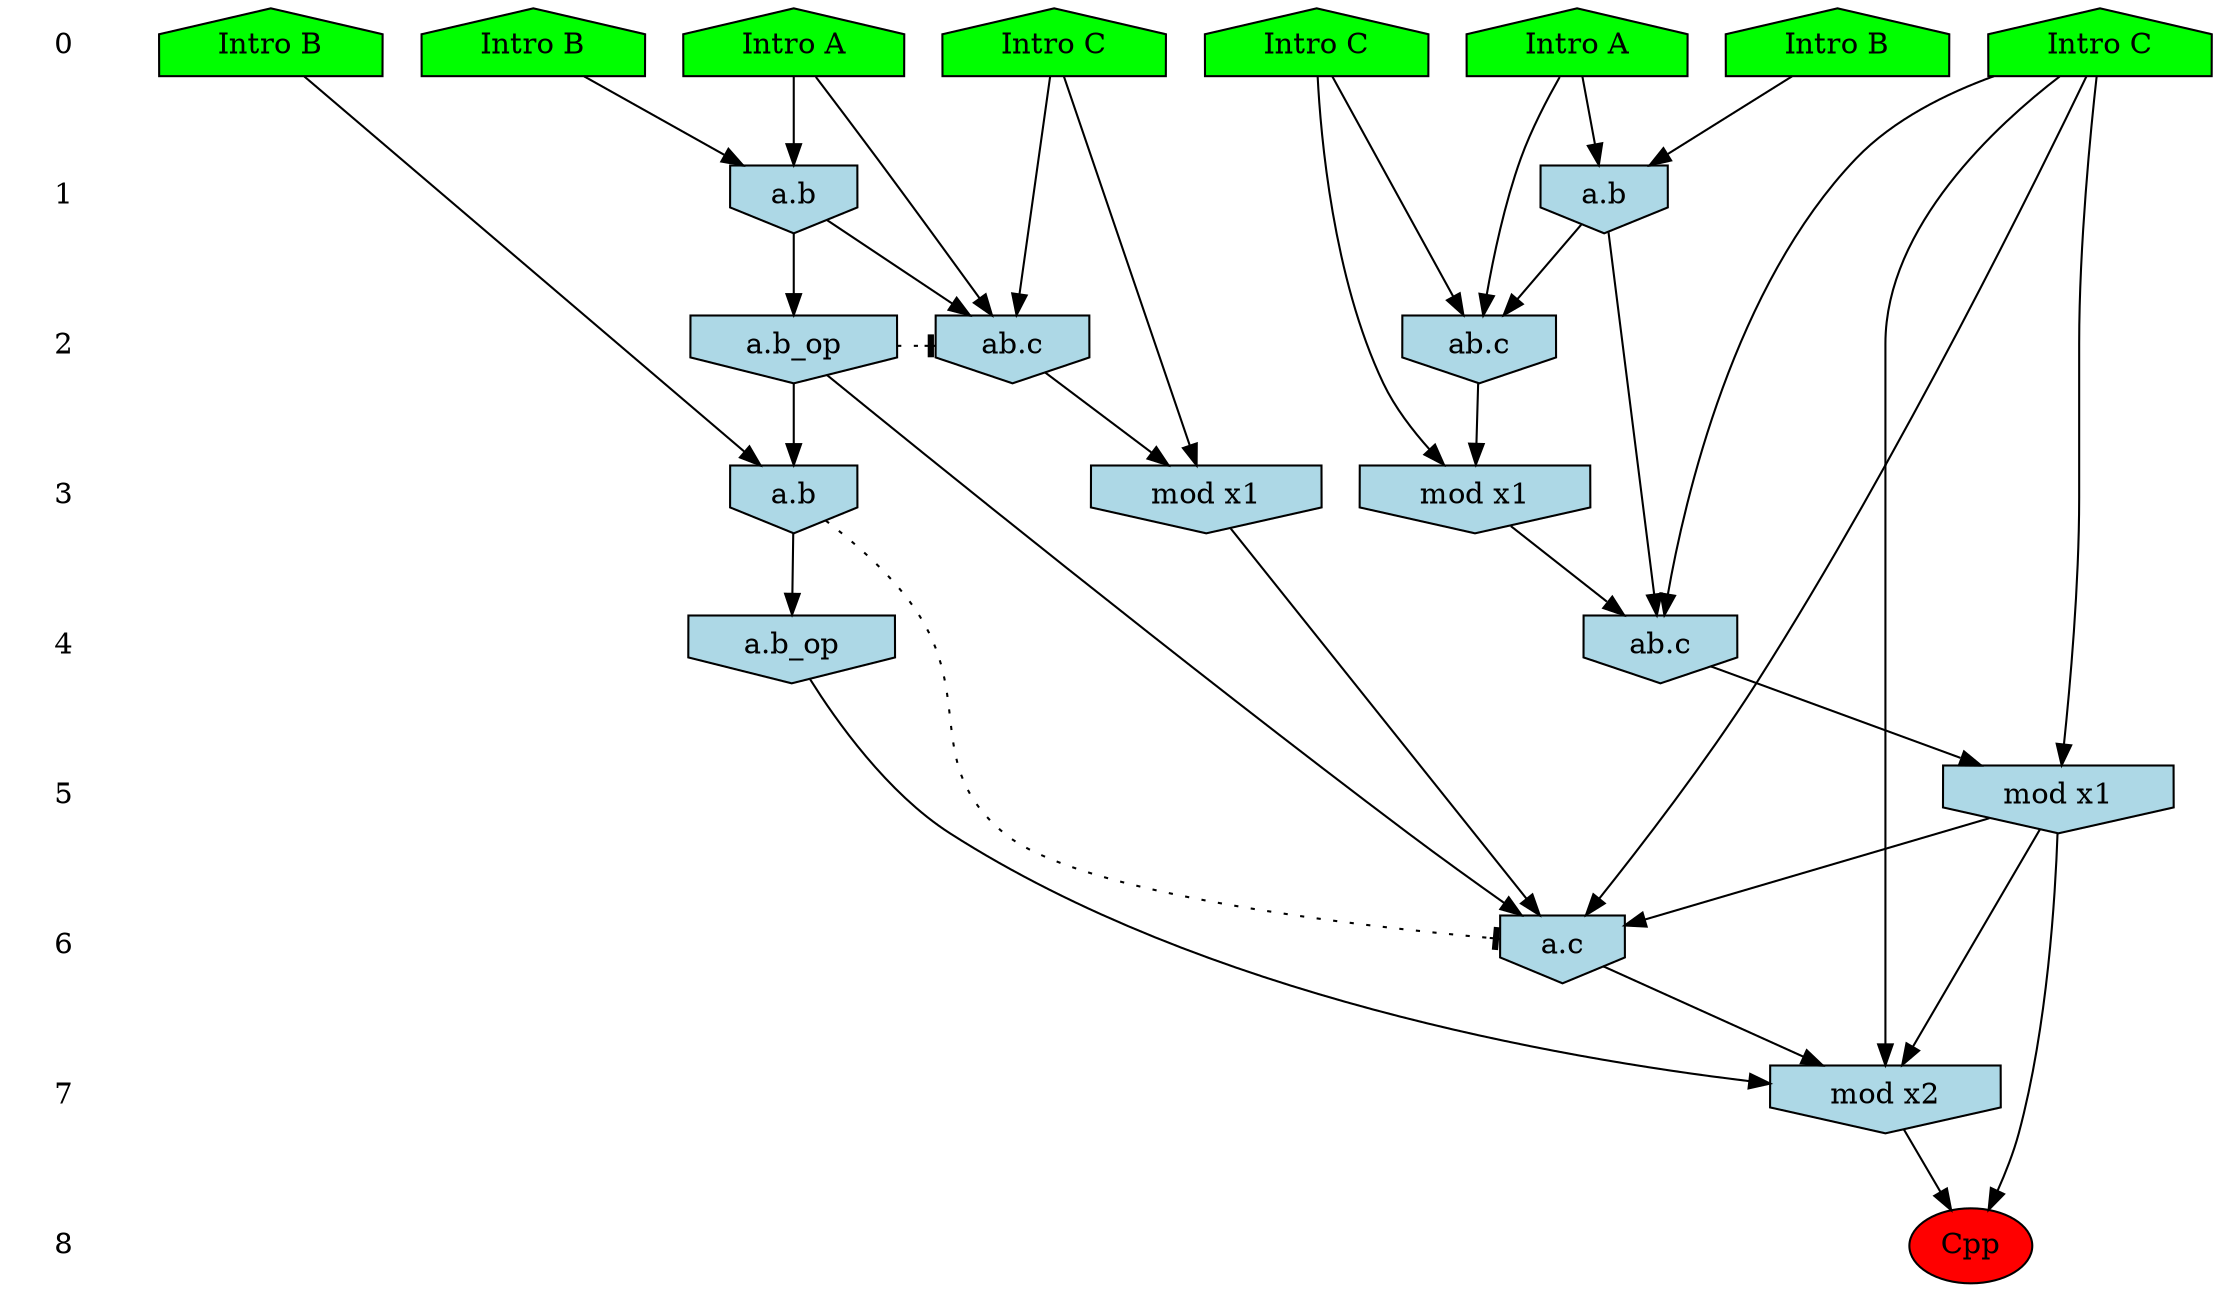 /* Compression of 1 causal flows obtained in average at 1.594484E+01 t.u */
/* Compressed causal flows were: [2688] */
digraph G{
 ranksep=.5 ; 
{ rank = same ; "0" [shape=plaintext] ; node_1 [label ="Intro A", shape=house, style=filled, fillcolor=green] ;
node_2 [label ="Intro B", shape=house, style=filled, fillcolor=green] ;
node_3 [label ="Intro B", shape=house, style=filled, fillcolor=green] ;
node_4 [label ="Intro A", shape=house, style=filled, fillcolor=green] ;
node_5 [label ="Intro B", shape=house, style=filled, fillcolor=green] ;
node_6 [label ="Intro C", shape=house, style=filled, fillcolor=green] ;
node_7 [label ="Intro C", shape=house, style=filled, fillcolor=green] ;
node_8 [label ="Intro C", shape=house, style=filled, fillcolor=green] ;
}
{ rank = same ; "1" [shape=plaintext] ; node_9 [label="a.b", shape=invhouse, style=filled, fillcolor = lightblue] ;
node_10 [label="a.b", shape=invhouse, style=filled, fillcolor = lightblue] ;
}
{ rank = same ; "2" [shape=plaintext] ; node_11 [label="ab.c", shape=invhouse, style=filled, fillcolor = lightblue] ;
node_12 [label="ab.c", shape=invhouse, style=filled, fillcolor = lightblue] ;
node_15 [label="a.b_op", shape=invhouse, style=filled, fillcolor = lightblue] ;
}
{ rank = same ; "3" [shape=plaintext] ; node_13 [label="mod x1", shape=invhouse, style=filled, fillcolor = lightblue] ;
node_14 [label="mod x1", shape=invhouse, style=filled, fillcolor = lightblue] ;
node_19 [label="a.b", shape=invhouse, style=filled, fillcolor = lightblue] ;
}
{ rank = same ; "4" [shape=plaintext] ; node_16 [label="ab.c", shape=invhouse, style=filled, fillcolor = lightblue] ;
node_20 [label="a.b_op", shape=invhouse, style=filled, fillcolor = lightblue] ;
}
{ rank = same ; "5" [shape=plaintext] ; node_17 [label="mod x1", shape=invhouse, style=filled, fillcolor = lightblue] ;
}
{ rank = same ; "6" [shape=plaintext] ; node_18 [label="a.c", shape=invhouse, style=filled, fillcolor = lightblue] ;
}
{ rank = same ; "7" [shape=plaintext] ; node_21 [label="mod x2", shape=invhouse, style=filled, fillcolor = lightblue] ;
}
{ rank = same ; "8" [shape=plaintext] ; node_22 [label ="Cpp", style=filled, fillcolor=red] ;
}
"0" -> "1" [style="invis"]; 
"1" -> "2" [style="invis"]; 
"2" -> "3" [style="invis"]; 
"3" -> "4" [style="invis"]; 
"4" -> "5" [style="invis"]; 
"5" -> "6" [style="invis"]; 
"6" -> "7" [style="invis"]; 
"7" -> "8" [style="invis"]; 
node_1 -> node_9
node_5 -> node_9
node_2 -> node_10
node_4 -> node_10
node_1 -> node_11
node_6 -> node_11
node_9 -> node_11
node_4 -> node_12
node_8 -> node_12
node_10 -> node_12
node_8 -> node_13
node_12 -> node_13
node_6 -> node_14
node_11 -> node_14
node_10 -> node_15
node_7 -> node_16
node_9 -> node_16
node_14 -> node_16
node_7 -> node_17
node_16 -> node_17
node_7 -> node_18
node_13 -> node_18
node_15 -> node_18
node_17 -> node_18
node_3 -> node_19
node_15 -> node_19
node_19 -> node_20
node_7 -> node_21
node_17 -> node_21
node_18 -> node_21
node_20 -> node_21
node_17 -> node_22
node_21 -> node_22
node_15 -> node_12 [style=dotted, arrowhead = tee] 
node_19 -> node_18 [style=dotted, arrowhead = tee] 
}
/*
 Dot generation time: 0.000000
*/